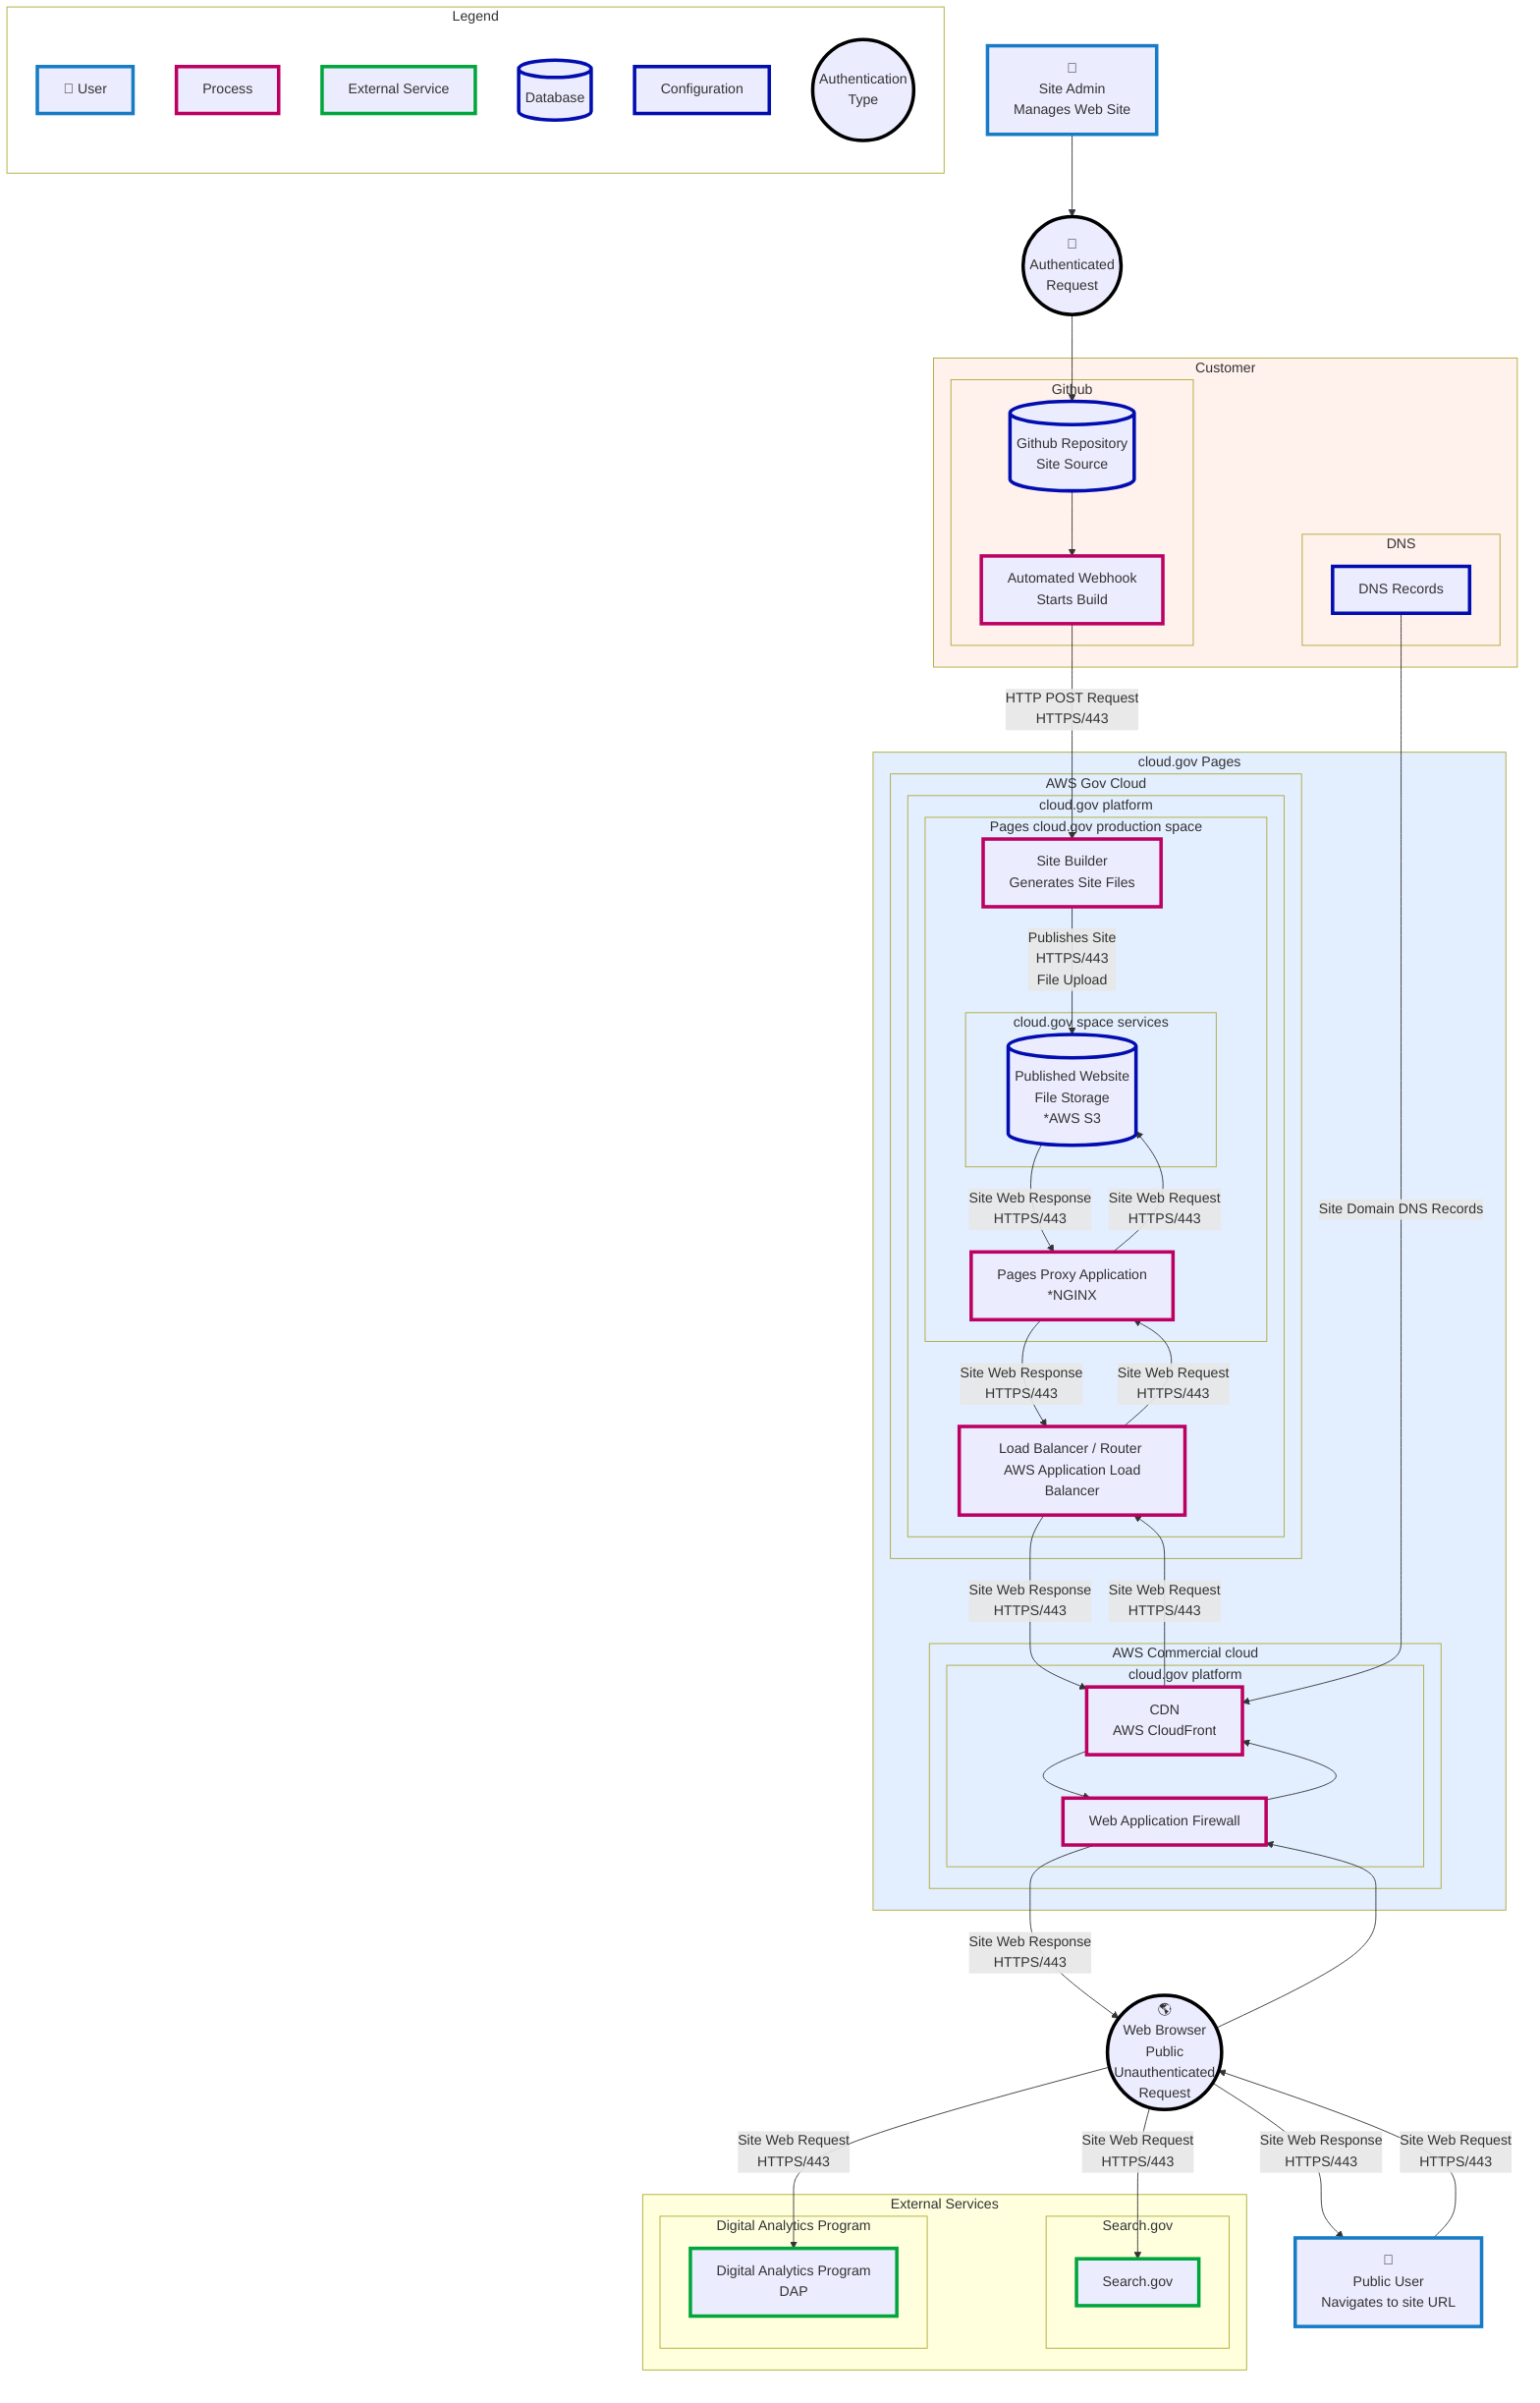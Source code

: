 flowchart TB
  %% Styles
  classDef userStyle stroke:#167CC5,stroke-width:4px
  classDef processStyle stroke:#bc0061,stroke-width:4px
  classDef externalStyle stroke:#00a63c,stroke-width:4px
  classDef decisionStyle stroke:#ea8d02,stroke-width:4px
  classDef dbStyle stroke:#010daf,stroke-width:4px
  classDef authStyle stroke:#000000,stroke-width:4px

  %% Style Subgrapohs
  classDef customerGraphStyle fill:#FFF1EB
  classDef cgGraphStyle fill:#E3EEFF
  classDef blank fill:#fff;

  %% Component Defintions

  %% Users
  admin["👤  <br/> Site Admin <br/> Manages Web Site"]:::userStyle
  user["👤  <br/> Public User <br/> Navigates to site URL"]:::userStyle

  %% Processors
  aws_cdn[CDN <br/> AWS CloudFront]:::processStyle
  aws_load_balancer[Load Balancer / Router <br/> AWS Application Load Balancer]:::processStyle
  pages_proxy[Pages Proxy Application <br/> *NGINX]:::processStyle
  pages_builder[Site Builder <br/> Generates Site Files]:::processStyle
  waf[Web Application Firewall]:::processStyle

  %% Databases
  s3[(Published Website <br/> File Storage <br/> *AWS S3)]:::dbStyle

  %% Customers Components
  dns_config[DNS Records]:::dbStyle
  github[(Github Repository <br/> Site Source)]:::dbStyle
  auth(("🔐 <br/> Authenticated <br/> Request")):::authStyle
  public_auth(("🌎 <br/> Web Browser <br/> Public <br/> Unauthenticated <br/> Request")):::authStyle
  webhook[Automated Webhook<br/>Starts Build]:::processStyle

  %% External Services
  search[Search.gov]:::externalStyle
  dap[Digital Analytics Program <br/> DAP]:::externalStyle

  %% Public Flow
  public_auth --  Site Web Request <br /> HTTPS/443 --> dap
  public_auth --  Site Web Request <br /> HTTPS/443 --> search
  user --  Site Web Request <br /> HTTPS/443 --> public_auth --> waf --> aws_cdn
  waf -- Site Web Response <br /> HTTPS/443 --> public_auth --  Site Web Response <br /> HTTPS/443  --> user
  aws_cdn --> waf
  aws_cdn -- Site Web Request <br /> HTTPS/443 --> aws_load_balancer
  aws_load_balancer -- Site Web Response <br /> HTTPS/443 --> aws_cdn
  aws_load_balancer -- Site Web Request <br /> HTTPS/443 --> pages_proxy
  pages_proxy -- Site Web Response <br /> HTTPS/443 --> aws_load_balancer

  pages_proxy -- Site Web Request <br /> HTTPS/443  --> s3
  s3 -- Site Web Response <br /> HTTPS/443  --> pages_proxy

  %% Customer Flow

  admin --> auth --> github
  github --> webhook -- HTTP POST Request <br /> HTTPS/443 --> pages_builder
  dns_config -- Site Domain DNS Records --> aws_cdn
  pages_builder -- Publishes Site <br/> HTTPS/443 <br/> File Upload --> s3

  %% Layout
  subgraph Customer
    subgraph DNS
      dns_config
    end
    subgraph Github
      github
      webhook
    end
  end

  subgraph Pages[cloud.gov Pages]
    subgraph aws_gov_cloud[AWS Gov Cloud]
      subgraph cg_platform[cloud.gov platform]
        aws_load_balancer
        subgraph cg_pages_space[Pages cloud.gov production space]
          pages_proxy
          pages_builder
          subgraph cg_pages_services[cloud.gov space services]
            s3
          end
        end
      end
    end

    subgraph aws_com[AWS Commercial cloud]
      subgraph cg_platform_2[cloud.gov platform]
        waf
        aws_cdn
      end
    end
  end

  subgraph Legend
    direction BT
    legend_user["👤 User"]:::userStyle
    legend_process[Process]:::processStyle
    legend_external[External Service]:::externalStyle
    legend_db[(Database)]:::dbStyle
    legend_config[Configuration]:::dbStyle
    legend_connect((Authentication <br> Type)):::authStyle
  end

  subgraph external[External Services]
    subgraph dap_boundary[Digital Analytics Program]
      dap
    end

    subgraph search_boundary[Search.gov]
      search
    end
  end

  class Customer customerGraphStyle
  class DNS customerGraphStyle
  class Github customerGraphStyle
  class Legend blank

  class Pages cgGraphStyle
  class aws_com cgGraphStyle
  class aws_gov_cloud cgGraphStyle
  class cg_platform cgGraphStyle
  class cg_platform_2 cgGraphStyle
  class cg_pages_space cgGraphStyle
  class cg_pages_services cgGraphStyle